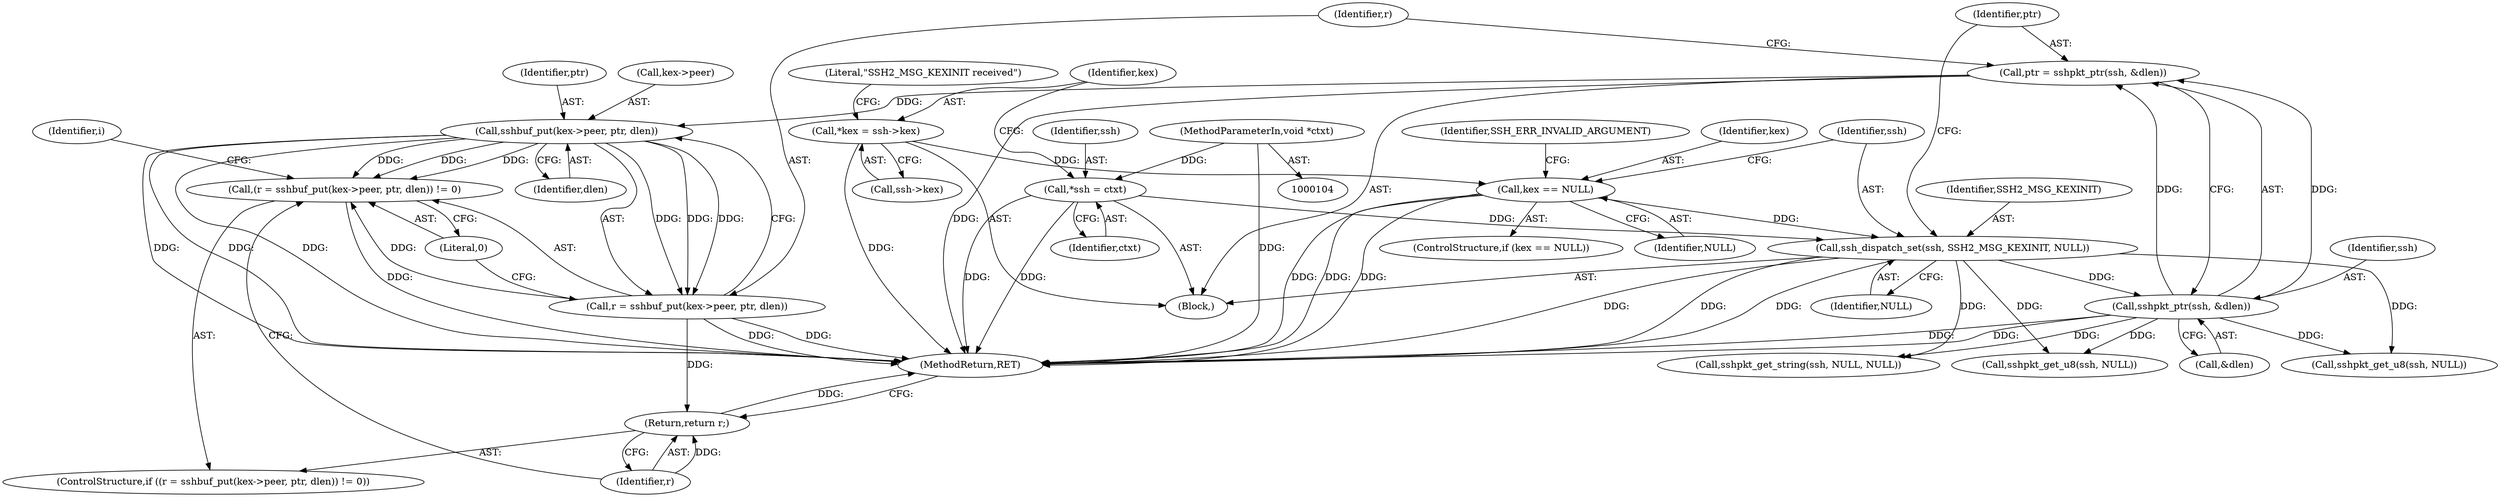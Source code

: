 digraph "0_openssh-portable_ec165c392ca54317dbe3064a8c200de6531e89ad@pointer" {
"1000145" [label="(Call,sshbuf_put(kex->peer, ptr, dlen))"];
"1000135" [label="(Call,ptr = sshpkt_ptr(ssh, &dlen))"];
"1000137" [label="(Call,sshpkt_ptr(ssh, &dlen))"];
"1000131" [label="(Call,ssh_dispatch_set(ssh, SSH2_MSG_KEXINIT, NULL))"];
"1000110" [label="(Call,*ssh = ctxt)"];
"1000107" [label="(MethodParameterIn,void *ctxt)"];
"1000126" [label="(Call,kex == NULL)"];
"1000114" [label="(Call,*kex = ssh->kex)"];
"1000142" [label="(Call,(r = sshbuf_put(kex->peer, ptr, dlen)) != 0)"];
"1000143" [label="(Call,r = sshbuf_put(kex->peer, ptr, dlen))"];
"1000152" [label="(Return,return r;)"];
"1000108" [label="(Block,)"];
"1000116" [label="(Call,ssh->kex)"];
"1000130" [label="(Identifier,SSH_ERR_INVALID_ARGUMENT)"];
"1000142" [label="(Call,(r = sshbuf_put(kex->peer, ptr, dlen)) != 0)"];
"1000111" [label="(Identifier,ssh)"];
"1000125" [label="(ControlStructure,if (kex == NULL))"];
"1000138" [label="(Identifier,ssh)"];
"1000145" [label="(Call,sshbuf_put(kex->peer, ptr, dlen))"];
"1000151" [label="(Literal,0)"];
"1000114" [label="(Call,*kex = ssh->kex)"];
"1000264" [label="(MethodReturn,RET)"];
"1000136" [label="(Identifier,ptr)"];
"1000167" [label="(Call,sshpkt_get_u8(ssh, NULL))"];
"1000110" [label="(Call,*ssh = ctxt)"];
"1000144" [label="(Identifier,r)"];
"1000115" [label="(Identifier,kex)"];
"1000127" [label="(Identifier,kex)"];
"1000124" [label="(Literal,\"SSH2_MSG_KEXINIT received\")"];
"1000133" [label="(Identifier,SSH2_MSG_KEXINIT)"];
"1000141" [label="(ControlStructure,if ((r = sshbuf_put(kex->peer, ptr, dlen)) != 0))"];
"1000135" [label="(Call,ptr = sshpkt_ptr(ssh, &dlen))"];
"1000186" [label="(Call,sshpkt_get_string(ssh, NULL, NULL))"];
"1000137" [label="(Call,sshpkt_ptr(ssh, &dlen))"];
"1000156" [label="(Identifier,i)"];
"1000150" [label="(Identifier,dlen)"];
"1000131" [label="(Call,ssh_dispatch_set(ssh, SSH2_MSG_KEXINIT, NULL))"];
"1000152" [label="(Return,return r;)"];
"1000112" [label="(Identifier,ctxt)"];
"1000128" [label="(Identifier,NULL)"];
"1000149" [label="(Identifier,ptr)"];
"1000198" [label="(Call,sshpkt_get_u8(ssh, NULL))"];
"1000107" [label="(MethodParameterIn,void *ctxt)"];
"1000134" [label="(Identifier,NULL)"];
"1000139" [label="(Call,&dlen)"];
"1000143" [label="(Call,r = sshbuf_put(kex->peer, ptr, dlen))"];
"1000146" [label="(Call,kex->peer)"];
"1000126" [label="(Call,kex == NULL)"];
"1000132" [label="(Identifier,ssh)"];
"1000153" [label="(Identifier,r)"];
"1000145" -> "1000143"  [label="AST: "];
"1000145" -> "1000150"  [label="CFG: "];
"1000146" -> "1000145"  [label="AST: "];
"1000149" -> "1000145"  [label="AST: "];
"1000150" -> "1000145"  [label="AST: "];
"1000143" -> "1000145"  [label="CFG: "];
"1000145" -> "1000264"  [label="DDG: "];
"1000145" -> "1000264"  [label="DDG: "];
"1000145" -> "1000264"  [label="DDG: "];
"1000145" -> "1000142"  [label="DDG: "];
"1000145" -> "1000142"  [label="DDG: "];
"1000145" -> "1000142"  [label="DDG: "];
"1000145" -> "1000143"  [label="DDG: "];
"1000145" -> "1000143"  [label="DDG: "];
"1000145" -> "1000143"  [label="DDG: "];
"1000135" -> "1000145"  [label="DDG: "];
"1000135" -> "1000108"  [label="AST: "];
"1000135" -> "1000137"  [label="CFG: "];
"1000136" -> "1000135"  [label="AST: "];
"1000137" -> "1000135"  [label="AST: "];
"1000144" -> "1000135"  [label="CFG: "];
"1000135" -> "1000264"  [label="DDG: "];
"1000137" -> "1000135"  [label="DDG: "];
"1000137" -> "1000135"  [label="DDG: "];
"1000137" -> "1000139"  [label="CFG: "];
"1000138" -> "1000137"  [label="AST: "];
"1000139" -> "1000137"  [label="AST: "];
"1000137" -> "1000264"  [label="DDG: "];
"1000137" -> "1000264"  [label="DDG: "];
"1000131" -> "1000137"  [label="DDG: "];
"1000137" -> "1000167"  [label="DDG: "];
"1000137" -> "1000186"  [label="DDG: "];
"1000137" -> "1000198"  [label="DDG: "];
"1000131" -> "1000108"  [label="AST: "];
"1000131" -> "1000134"  [label="CFG: "];
"1000132" -> "1000131"  [label="AST: "];
"1000133" -> "1000131"  [label="AST: "];
"1000134" -> "1000131"  [label="AST: "];
"1000136" -> "1000131"  [label="CFG: "];
"1000131" -> "1000264"  [label="DDG: "];
"1000131" -> "1000264"  [label="DDG: "];
"1000131" -> "1000264"  [label="DDG: "];
"1000110" -> "1000131"  [label="DDG: "];
"1000126" -> "1000131"  [label="DDG: "];
"1000131" -> "1000167"  [label="DDG: "];
"1000131" -> "1000186"  [label="DDG: "];
"1000131" -> "1000198"  [label="DDG: "];
"1000110" -> "1000108"  [label="AST: "];
"1000110" -> "1000112"  [label="CFG: "];
"1000111" -> "1000110"  [label="AST: "];
"1000112" -> "1000110"  [label="AST: "];
"1000115" -> "1000110"  [label="CFG: "];
"1000110" -> "1000264"  [label="DDG: "];
"1000110" -> "1000264"  [label="DDG: "];
"1000107" -> "1000110"  [label="DDG: "];
"1000107" -> "1000104"  [label="AST: "];
"1000107" -> "1000264"  [label="DDG: "];
"1000126" -> "1000125"  [label="AST: "];
"1000126" -> "1000128"  [label="CFG: "];
"1000127" -> "1000126"  [label="AST: "];
"1000128" -> "1000126"  [label="AST: "];
"1000130" -> "1000126"  [label="CFG: "];
"1000132" -> "1000126"  [label="CFG: "];
"1000126" -> "1000264"  [label="DDG: "];
"1000126" -> "1000264"  [label="DDG: "];
"1000126" -> "1000264"  [label="DDG: "];
"1000114" -> "1000126"  [label="DDG: "];
"1000114" -> "1000108"  [label="AST: "];
"1000114" -> "1000116"  [label="CFG: "];
"1000115" -> "1000114"  [label="AST: "];
"1000116" -> "1000114"  [label="AST: "];
"1000124" -> "1000114"  [label="CFG: "];
"1000114" -> "1000264"  [label="DDG: "];
"1000142" -> "1000141"  [label="AST: "];
"1000142" -> "1000151"  [label="CFG: "];
"1000143" -> "1000142"  [label="AST: "];
"1000151" -> "1000142"  [label="AST: "];
"1000153" -> "1000142"  [label="CFG: "];
"1000156" -> "1000142"  [label="CFG: "];
"1000142" -> "1000264"  [label="DDG: "];
"1000143" -> "1000142"  [label="DDG: "];
"1000144" -> "1000143"  [label="AST: "];
"1000151" -> "1000143"  [label="CFG: "];
"1000143" -> "1000264"  [label="DDG: "];
"1000143" -> "1000264"  [label="DDG: "];
"1000143" -> "1000152"  [label="DDG: "];
"1000152" -> "1000141"  [label="AST: "];
"1000152" -> "1000153"  [label="CFG: "];
"1000153" -> "1000152"  [label="AST: "];
"1000264" -> "1000152"  [label="CFG: "];
"1000152" -> "1000264"  [label="DDG: "];
"1000153" -> "1000152"  [label="DDG: "];
}

